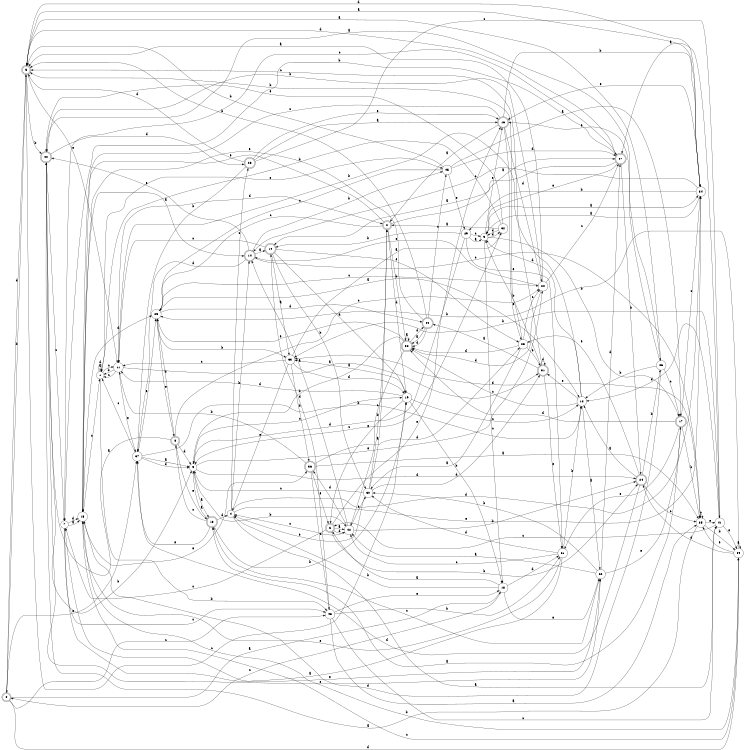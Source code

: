 digraph n37_10 {
__start0 [label="" shape="none"];

rankdir=LR;
size="8,5";

s0 [style="rounded,filled", color="black", fillcolor="white" shape="doublecircle", label="0"];
s1 [style="filled", color="black", fillcolor="white" shape="circle", label="1"];
s2 [style="rounded,filled", color="black", fillcolor="white" shape="doublecircle", label="2"];
s3 [style="filled", color="black", fillcolor="white" shape="circle", label="3"];
s4 [style="filled", color="black", fillcolor="white" shape="circle", label="4"];
s5 [style="rounded,filled", color="black", fillcolor="white" shape="doublecircle", label="5"];
s6 [style="rounded,filled", color="black", fillcolor="white" shape="doublecircle", label="6"];
s7 [style="filled", color="black", fillcolor="white" shape="circle", label="7"];
s8 [style="rounded,filled", color="black", fillcolor="white" shape="doublecircle", label="8"];
s9 [style="filled", color="black", fillcolor="white" shape="circle", label="9"];
s10 [style="rounded,filled", color="black", fillcolor="white" shape="doublecircle", label="10"];
s11 [style="filled", color="black", fillcolor="white" shape="circle", label="11"];
s12 [style="filled", color="black", fillcolor="white" shape="circle", label="12"];
s13 [style="rounded,filled", color="black", fillcolor="white" shape="doublecircle", label="13"];
s14 [style="rounded,filled", color="black", fillcolor="white" shape="doublecircle", label="14"];
s15 [style="filled", color="black", fillcolor="white" shape="circle", label="15"];
s16 [style="rounded,filled", color="black", fillcolor="white" shape="doublecircle", label="16"];
s17 [style="rounded,filled", color="black", fillcolor="white" shape="doublecircle", label="17"];
s18 [style="filled", color="black", fillcolor="white" shape="circle", label="18"];
s19 [style="filled", color="black", fillcolor="white" shape="circle", label="19"];
s20 [style="filled", color="black", fillcolor="white" shape="circle", label="20"];
s21 [style="filled", color="black", fillcolor="white" shape="circle", label="21"];
s22 [style="filled", color="black", fillcolor="white" shape="circle", label="22"];
s23 [style="filled", color="black", fillcolor="white" shape="circle", label="23"];
s24 [style="rounded,filled", color="black", fillcolor="white" shape="doublecircle", label="24"];
s25 [style="filled", color="black", fillcolor="white" shape="circle", label="25"];
s26 [style="filled", color="black", fillcolor="white" shape="circle", label="26"];
s27 [style="rounded,filled", color="black", fillcolor="white" shape="doublecircle", label="27"];
s28 [style="rounded,filled", color="black", fillcolor="white" shape="doublecircle", label="28"];
s29 [style="filled", color="black", fillcolor="white" shape="circle", label="29"];
s30 [style="filled", color="black", fillcolor="white" shape="circle", label="30"];
s31 [style="rounded,filled", color="black", fillcolor="white" shape="doublecircle", label="31"];
s32 [style="filled", color="black", fillcolor="white" shape="circle", label="32"];
s33 [style="filled", color="black", fillcolor="white" shape="circle", label="33"];
s34 [style="filled", color="black", fillcolor="white" shape="circle", label="34"];
s35 [style="filled", color="black", fillcolor="white" shape="circle", label="35"];
s36 [style="rounded,filled", color="black", fillcolor="white" shape="doublecircle", label="36"];
s37 [style="filled", color="black", fillcolor="white" shape="circle", label="37"];
s38 [style="rounded,filled", color="black", fillcolor="white" shape="doublecircle", label="38"];
s39 [style="filled", color="black", fillcolor="white" shape="circle", label="39"];
s40 [style="rounded,filled", color="black", fillcolor="white" shape="doublecircle", label="40"];
s41 [style="filled", color="black", fillcolor="white" shape="circle", label="41"];
s42 [style="filled", color="black", fillcolor="white" shape="circle", label="42"];
s43 [style="filled", color="black", fillcolor="white" shape="circle", label="43"];
s44 [style="rounded,filled", color="black", fillcolor="white" shape="doublecircle", label="44"];
s45 [style="filled", color="black", fillcolor="white" shape="circle", label="45"];
s0 -> s18 [label="a"];
s0 -> s5 [label="b"];
s0 -> s43 [label="c"];
s0 -> s39 [label="d"];
s0 -> s37 [label="e"];
s1 -> s1 [label="a"];
s1 -> s43 [label="b"];
s1 -> s11 [label="c"];
s1 -> s1 [label="d"];
s1 -> s45 [label="e"];
s2 -> s27 [label="a"];
s2 -> s38 [label="b"];
s2 -> s25 [label="c"];
s2 -> s19 [label="d"];
s2 -> s15 [label="e"];
s3 -> s34 [label="a"];
s3 -> s17 [label="b"];
s3 -> s18 [label="c"];
s3 -> s32 [label="d"];
s3 -> s16 [label="e"];
s4 -> s41 [label="a"];
s4 -> s14 [label="b"];
s4 -> s28 [label="c"];
s4 -> s34 [label="d"];
s4 -> s34 [label="e"];
s5 -> s34 [label="a"];
s5 -> s40 [label="b"];
s5 -> s19 [label="c"];
s5 -> s0 [label="d"];
s5 -> s11 [label="e"];
s6 -> s42 [label="a"];
s6 -> s24 [label="b"];
s6 -> s7 [label="c"];
s6 -> s42 [label="d"];
s6 -> s16 [label="e"];
s7 -> s15 [label="a"];
s7 -> s27 [label="b"];
s7 -> s43 [label="c"];
s7 -> s15 [label="d"];
s7 -> s22 [label="e"];
s8 -> s40 [label="a"];
s8 -> s25 [label="b"];
s8 -> s20 [label="c"];
s8 -> s9 [label="d"];
s8 -> s13 [label="e"];
s9 -> s13 [label="a"];
s9 -> s42 [label="b"];
s9 -> s19 [label="c"];
s9 -> s24 [label="d"];
s9 -> s20 [label="e"];
s10 -> s33 [label="a"];
s10 -> s30 [label="b"];
s10 -> s11 [label="c"];
s10 -> s19 [label="d"];
s10 -> s23 [label="e"];
s11 -> s31 [label="a"];
s11 -> s1 [label="b"];
s11 -> s1 [label="c"];
s11 -> s2 [label="d"];
s11 -> s37 [label="e"];
s12 -> s22 [label="a"];
s12 -> s11 [label="b"];
s12 -> s38 [label="c"];
s12 -> s3 [label="d"];
s12 -> s31 [label="e"];
s13 -> s9 [label="a"];
s13 -> s19 [label="b"];
s13 -> s8 [label="c"];
s13 -> s4 [label="d"];
s13 -> s37 [label="e"];
s14 -> s10 [label="a"];
s14 -> s45 [label="b"];
s14 -> s35 [label="c"];
s14 -> s37 [label="d"];
s14 -> s40 [label="e"];
s15 -> s14 [label="a"];
s15 -> s39 [label="b"];
s15 -> s1 [label="c"];
s15 -> s25 [label="d"];
s15 -> s36 [label="e"];
s16 -> s2 [label="a"];
s16 -> s34 [label="b"];
s16 -> s15 [label="c"];
s16 -> s20 [label="d"];
s16 -> s23 [label="e"];
s17 -> s13 [label="a"];
s17 -> s35 [label="b"];
s17 -> s34 [label="c"];
s17 -> s38 [label="d"];
s17 -> s21 [label="e"];
s18 -> s6 [label="a"];
s18 -> s4 [label="b"];
s18 -> s0 [label="c"];
s18 -> s21 [label="d"];
s18 -> s22 [label="e"];
s19 -> s33 [label="a"];
s19 -> s18 [label="b"];
s19 -> s12 [label="c"];
s19 -> s11 [label="d"];
s19 -> s6 [label="e"];
s20 -> s5 [label="a"];
s20 -> s40 [label="b"];
s20 -> s27 [label="c"];
s20 -> s38 [label="d"];
s20 -> s14 [label="e"];
s21 -> s7 [label="a"];
s21 -> s12 [label="b"];
s21 -> s42 [label="c"];
s21 -> s30 [label="d"];
s21 -> s15 [label="e"];
s22 -> s42 [label="a"];
s22 -> s30 [label="b"];
s22 -> s13 [label="c"];
s22 -> s27 [label="d"];
s22 -> s17 [label="e"];
s23 -> s30 [label="a"];
s23 -> s5 [label="b"];
s23 -> s20 [label="c"];
s23 -> s38 [label="d"];
s23 -> s31 [label="e"];
s24 -> s12 [label="a"];
s24 -> s26 [label="b"];
s24 -> s35 [label="c"];
s24 -> s37 [label="d"];
s24 -> s23 [label="e"];
s25 -> s12 [label="a"];
s25 -> s33 [label="b"];
s25 -> s20 [label="c"];
s25 -> s44 [label="d"];
s25 -> s8 [label="e"];
s26 -> s5 [label="a"];
s26 -> s12 [label="b"];
s26 -> s17 [label="c"];
s26 -> s15 [label="d"];
s26 -> s16 [label="e"];
s27 -> s10 [label="a"];
s27 -> s24 [label="b"];
s27 -> s7 [label="c"];
s27 -> s5 [label="d"];
s27 -> s3 [label="e"];
s28 -> s16 [label="a"];
s28 -> s37 [label="b"];
s28 -> s41 [label="c"];
s28 -> s5 [label="d"];
s28 -> s16 [label="e"];
s29 -> s3 [label="a"];
s29 -> s10 [label="b"];
s29 -> s3 [label="c"];
s29 -> s9 [label="d"];
s29 -> s21 [label="e"];
s30 -> s2 [label="a"];
s30 -> s2 [label="b"];
s30 -> s9 [label="c"];
s30 -> s31 [label="d"];
s30 -> s4 [label="e"];
s31 -> s44 [label="a"];
s31 -> s3 [label="b"];
s31 -> s5 [label="c"];
s31 -> s31 [label="d"];
s31 -> s21 [label="e"];
s32 -> s2 [label="a"];
s32 -> s1 [label="b"];
s32 -> s9 [label="c"];
s32 -> s3 [label="d"];
s32 -> s40 [label="e"];
s33 -> s32 [label="a"];
s33 -> s36 [label="b"];
s33 -> s11 [label="c"];
s33 -> s19 [label="d"];
s33 -> s4 [label="e"];
s34 -> s3 [label="a"];
s34 -> s29 [label="b"];
s34 -> s14 [label="c"];
s34 -> s5 [label="d"];
s34 -> s16 [label="e"];
s35 -> s40 [label="a"];
s35 -> s39 [label="b"];
s35 -> s35 [label="c"];
s35 -> s33 [label="d"];
s35 -> s41 [label="e"];
s36 -> s35 [label="a"];
s36 -> s11 [label="b"];
s36 -> s43 [label="c"];
s36 -> s23 [label="d"];
s36 -> s6 [label="e"];
s37 -> s9 [label="a"];
s37 -> s12 [label="b"];
s37 -> s1 [label="c"];
s37 -> s9 [label="d"];
s37 -> s25 [label="e"];
s38 -> s38 [label="a"];
s38 -> s9 [label="b"];
s38 -> s42 [label="c"];
s38 -> s44 [label="d"];
s38 -> s25 [label="e"];
s39 -> s39 [label="a"];
s39 -> s25 [label="b"];
s39 -> s15 [label="c"];
s39 -> s24 [label="d"];
s39 -> s35 [label="e"];
s40 -> s26 [label="a"];
s40 -> s9 [label="b"];
s40 -> s7 [label="c"];
s40 -> s28 [label="d"];
s40 -> s22 [label="e"];
s41 -> s27 [label="a"];
s41 -> s33 [label="b"];
s41 -> s6 [label="c"];
s41 -> s12 [label="d"];
s41 -> s39 [label="e"];
s42 -> s14 [label="a"];
s42 -> s24 [label="b"];
s42 -> s4 [label="c"];
s42 -> s36 [label="d"];
s42 -> s30 [label="e"];
s43 -> s35 [label="a"];
s43 -> s21 [label="b"];
s43 -> s41 [label="c"];
s43 -> s10 [label="d"];
s43 -> s18 [label="e"];
s44 -> s38 [label="a"];
s44 -> s5 [label="b"];
s44 -> s45 [label="c"];
s44 -> s38 [label="d"];
s44 -> s15 [label="e"];
s45 -> s17 [label="a"];
s45 -> s5 [label="b"];
s45 -> s25 [label="c"];
s45 -> s27 [label="d"];
s45 -> s29 [label="e"];

}